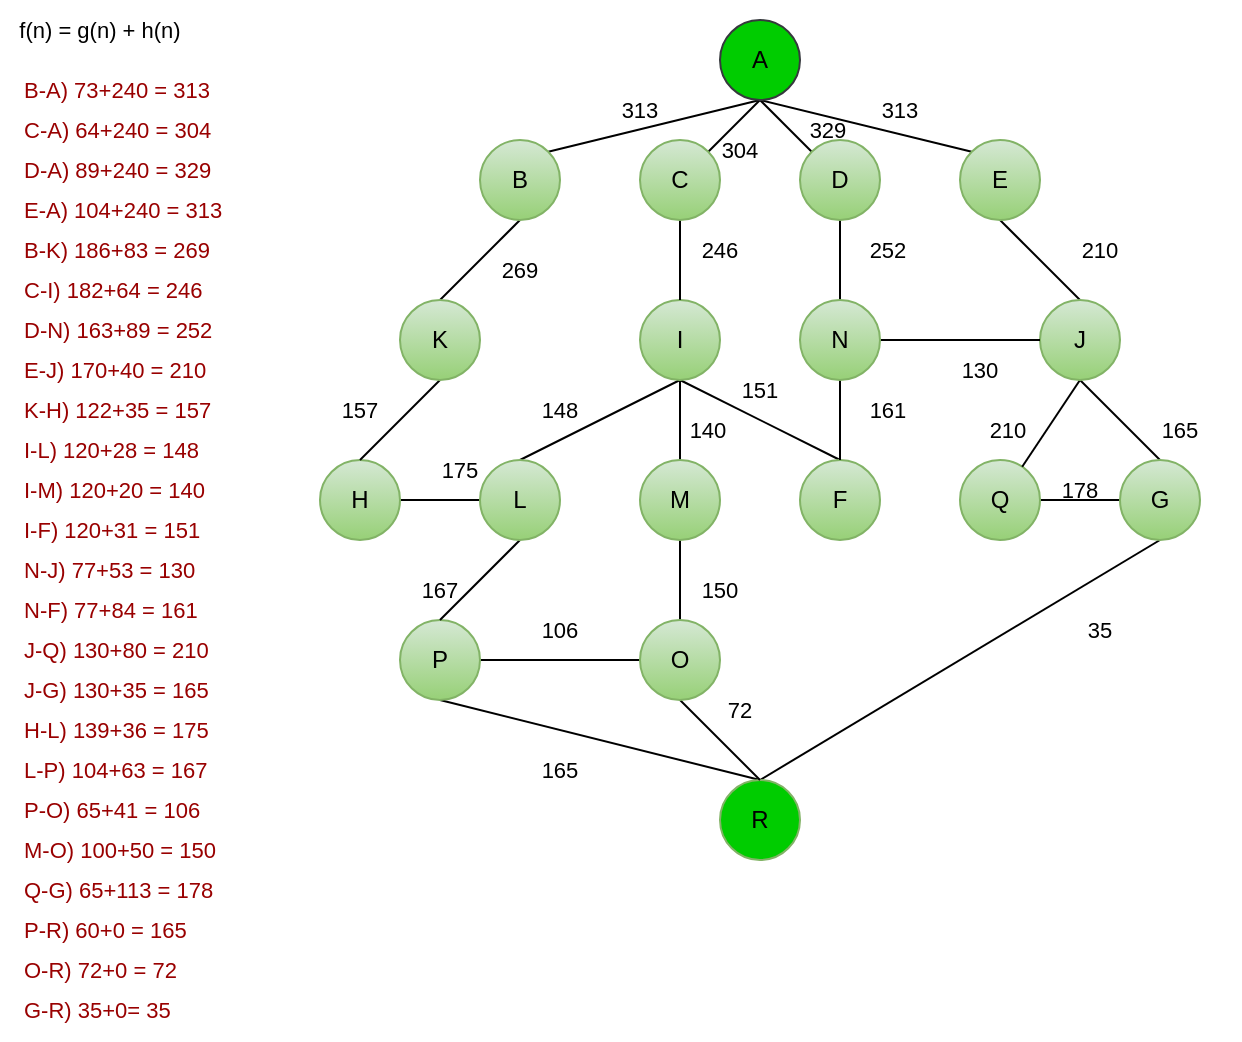 <mxfile version="21.3.2" type="github">
  <diagram name="Página-1" id="oW6UBJfB_h0LVxH8RLMC">
    <mxGraphModel dx="880" dy="484" grid="1" gridSize="10" guides="1" tooltips="1" connect="1" arrows="1" fold="1" page="1" pageScale="1" pageWidth="827" pageHeight="1169" math="0" shadow="0">
      <root>
        <mxCell id="0" />
        <mxCell id="1" parent="0" />
        <mxCell id="JGHtlCT4hF4dQ-zpvAsc-19" style="rounded=0;orthogonalLoop=1;jettySize=auto;html=1;exitX=0.5;exitY=1;exitDx=0;exitDy=0;endArrow=none;endFill=0;" edge="1" parent="1" source="JGHtlCT4hF4dQ-zpvAsc-1" target="JGHtlCT4hF4dQ-zpvAsc-15">
          <mxGeometry relative="1" as="geometry" />
        </mxCell>
        <mxCell id="JGHtlCT4hF4dQ-zpvAsc-20" style="edgeStyle=none;shape=connector;rounded=0;orthogonalLoop=1;jettySize=auto;html=1;exitX=0.5;exitY=1;exitDx=0;exitDy=0;entryX=1;entryY=0;entryDx=0;entryDy=0;labelBackgroundColor=default;strokeColor=default;fontFamily=Helvetica;fontSize=11;fontColor=default;endArrow=none;endFill=0;exitPerimeter=0;" edge="1" parent="1" source="JGHtlCT4hF4dQ-zpvAsc-1" target="JGHtlCT4hF4dQ-zpvAsc-2">
          <mxGeometry relative="1" as="geometry" />
        </mxCell>
        <mxCell id="JGHtlCT4hF4dQ-zpvAsc-22" style="edgeStyle=none;shape=connector;rounded=0;orthogonalLoop=1;jettySize=auto;html=1;exitX=0.5;exitY=1;exitDx=0;exitDy=0;entryX=0;entryY=0;entryDx=0;entryDy=0;labelBackgroundColor=default;strokeColor=default;fontFamily=Helvetica;fontSize=11;fontColor=default;endArrow=none;endFill=0;" edge="1" parent="1" source="JGHtlCT4hF4dQ-zpvAsc-1" target="JGHtlCT4hF4dQ-zpvAsc-5">
          <mxGeometry relative="1" as="geometry" />
        </mxCell>
        <mxCell id="JGHtlCT4hF4dQ-zpvAsc-23" style="edgeStyle=none;shape=connector;rounded=0;orthogonalLoop=1;jettySize=auto;html=1;exitX=0.5;exitY=1;exitDx=0;exitDy=0;entryX=0;entryY=0;entryDx=0;entryDy=0;labelBackgroundColor=default;strokeColor=default;fontFamily=Helvetica;fontSize=11;fontColor=default;endArrow=none;endFill=0;" edge="1" parent="1" source="JGHtlCT4hF4dQ-zpvAsc-1" target="JGHtlCT4hF4dQ-zpvAsc-9">
          <mxGeometry relative="1" as="geometry" />
        </mxCell>
        <mxCell id="JGHtlCT4hF4dQ-zpvAsc-1" value="A" style="ellipse;whiteSpace=wrap;html=1;aspect=fixed;fillColor=#00CC00;strokeColor=#36393d;gradientColor=#00CC00;" vertex="1" parent="1">
          <mxGeometry x="360" y="20" width="40" height="40" as="geometry" />
        </mxCell>
        <mxCell id="JGHtlCT4hF4dQ-zpvAsc-24" style="edgeStyle=none;shape=connector;rounded=0;orthogonalLoop=1;jettySize=auto;html=1;exitX=0.5;exitY=1;exitDx=0;exitDy=0;entryX=0.5;entryY=0;entryDx=0;entryDy=0;labelBackgroundColor=default;strokeColor=default;fontFamily=Helvetica;fontSize=11;fontColor=default;endArrow=none;endFill=0;" edge="1" parent="1" source="JGHtlCT4hF4dQ-zpvAsc-2" target="JGHtlCT4hF4dQ-zpvAsc-13">
          <mxGeometry relative="1" as="geometry" />
        </mxCell>
        <mxCell id="JGHtlCT4hF4dQ-zpvAsc-2" value="B" style="ellipse;whiteSpace=wrap;html=1;aspect=fixed;fillColor=#d5e8d4;strokeColor=#82b366;gradientColor=#97d077;" vertex="1" parent="1">
          <mxGeometry x="240" y="80" width="40" height="40" as="geometry" />
        </mxCell>
        <mxCell id="JGHtlCT4hF4dQ-zpvAsc-44" value="" style="edgeStyle=none;shape=connector;rounded=0;orthogonalLoop=1;jettySize=auto;html=1;labelBackgroundColor=default;strokeColor=default;fontFamily=Helvetica;fontSize=11;fontColor=default;endArrow=none;endFill=0;" edge="1" parent="1" source="JGHtlCT4hF4dQ-zpvAsc-3" target="JGHtlCT4hF4dQ-zpvAsc-8">
          <mxGeometry relative="1" as="geometry" />
        </mxCell>
        <mxCell id="JGHtlCT4hF4dQ-zpvAsc-3" value="Q" style="ellipse;whiteSpace=wrap;html=1;aspect=fixed;fillColor=#d5e8d4;strokeColor=#82b366;gradientColor=#97d077;" vertex="1" parent="1">
          <mxGeometry x="480" y="240" width="40" height="40" as="geometry" />
        </mxCell>
        <mxCell id="JGHtlCT4hF4dQ-zpvAsc-41" style="edgeStyle=none;shape=connector;rounded=0;orthogonalLoop=1;jettySize=auto;html=1;exitX=1;exitY=0.5;exitDx=0;exitDy=0;entryX=0;entryY=0.5;entryDx=0;entryDy=0;labelBackgroundColor=default;strokeColor=default;fontFamily=Helvetica;fontSize=11;fontColor=default;endArrow=none;endFill=0;" edge="1" parent="1" source="JGHtlCT4hF4dQ-zpvAsc-4" target="JGHtlCT4hF4dQ-zpvAsc-38">
          <mxGeometry relative="1" as="geometry" />
        </mxCell>
        <mxCell id="JGHtlCT4hF4dQ-zpvAsc-47" style="edgeStyle=none;shape=connector;rounded=0;orthogonalLoop=1;jettySize=auto;html=1;exitX=0.5;exitY=1;exitDx=0;exitDy=0;entryX=0.5;entryY=0;entryDx=0;entryDy=0;labelBackgroundColor=default;strokeColor=default;fontFamily=Helvetica;fontSize=11;fontColor=default;endArrow=none;endFill=0;" edge="1" parent="1" source="JGHtlCT4hF4dQ-zpvAsc-4" target="JGHtlCT4hF4dQ-zpvAsc-17">
          <mxGeometry relative="1" as="geometry" />
        </mxCell>
        <mxCell id="JGHtlCT4hF4dQ-zpvAsc-4" value="P" style="ellipse;whiteSpace=wrap;html=1;aspect=fixed;fillColor=#d5e8d4;strokeColor=#82b366;gradientColor=#97d077;" vertex="1" parent="1">
          <mxGeometry x="200" y="320" width="40" height="40" as="geometry" />
        </mxCell>
        <mxCell id="JGHtlCT4hF4dQ-zpvAsc-27" style="edgeStyle=none;shape=connector;rounded=0;orthogonalLoop=1;jettySize=auto;html=1;exitX=0.5;exitY=1;exitDx=0;exitDy=0;entryX=0.5;entryY=0;entryDx=0;entryDy=0;labelBackgroundColor=default;strokeColor=default;fontFamily=Helvetica;fontSize=11;fontColor=default;endArrow=none;endFill=0;" edge="1" parent="1" source="JGHtlCT4hF4dQ-zpvAsc-5" target="JGHtlCT4hF4dQ-zpvAsc-7">
          <mxGeometry relative="1" as="geometry" />
        </mxCell>
        <mxCell id="JGHtlCT4hF4dQ-zpvAsc-5" value="E" style="ellipse;whiteSpace=wrap;html=1;aspect=fixed;fillColor=#d5e8d4;strokeColor=#82b366;gradientColor=#97d077;" vertex="1" parent="1">
          <mxGeometry x="480" y="80" width="40" height="40" as="geometry" />
        </mxCell>
        <mxCell id="JGHtlCT4hF4dQ-zpvAsc-37" style="edgeStyle=none;shape=connector;rounded=0;orthogonalLoop=1;jettySize=auto;html=1;exitX=0.5;exitY=1;exitDx=0;exitDy=0;entryX=0.5;entryY=0;entryDx=0;entryDy=0;labelBackgroundColor=default;strokeColor=default;fontFamily=Helvetica;fontSize=11;fontColor=default;endArrow=none;endFill=0;" edge="1" parent="1" source="JGHtlCT4hF4dQ-zpvAsc-7" target="JGHtlCT4hF4dQ-zpvAsc-8">
          <mxGeometry relative="1" as="geometry" />
        </mxCell>
        <mxCell id="JGHtlCT4hF4dQ-zpvAsc-42" style="edgeStyle=none;shape=connector;rounded=0;orthogonalLoop=1;jettySize=auto;html=1;exitX=0.5;exitY=1;exitDx=0;exitDy=0;labelBackgroundColor=default;strokeColor=default;fontFamily=Helvetica;fontSize=11;fontColor=default;endArrow=none;endFill=0;" edge="1" parent="1" source="JGHtlCT4hF4dQ-zpvAsc-7" target="JGHtlCT4hF4dQ-zpvAsc-3">
          <mxGeometry relative="1" as="geometry" />
        </mxCell>
        <mxCell id="JGHtlCT4hF4dQ-zpvAsc-7" value="J" style="ellipse;whiteSpace=wrap;html=1;aspect=fixed;fillColor=#d5e8d4;strokeColor=#82b366;gradientColor=#97d077;" vertex="1" parent="1">
          <mxGeometry x="520" y="160" width="40" height="40" as="geometry" />
        </mxCell>
        <mxCell id="JGHtlCT4hF4dQ-zpvAsc-45" style="edgeStyle=none;shape=connector;rounded=0;orthogonalLoop=1;jettySize=auto;html=1;exitX=0.5;exitY=1;exitDx=0;exitDy=0;entryX=0.5;entryY=0;entryDx=0;entryDy=0;labelBackgroundColor=default;strokeColor=default;fontFamily=Helvetica;fontSize=11;fontColor=default;endArrow=none;endFill=0;" edge="1" parent="1" source="JGHtlCT4hF4dQ-zpvAsc-8" target="JGHtlCT4hF4dQ-zpvAsc-17">
          <mxGeometry relative="1" as="geometry" />
        </mxCell>
        <mxCell id="JGHtlCT4hF4dQ-zpvAsc-8" value="G" style="ellipse;whiteSpace=wrap;html=1;aspect=fixed;fillColor=#d5e8d4;strokeColor=#82b366;gradientColor=#97d077;" vertex="1" parent="1">
          <mxGeometry x="560" y="240" width="40" height="40" as="geometry" />
        </mxCell>
        <mxCell id="JGHtlCT4hF4dQ-zpvAsc-28" style="edgeStyle=none;shape=connector;rounded=0;orthogonalLoop=1;jettySize=auto;html=1;exitX=0.5;exitY=1;exitDx=0;exitDy=0;entryX=0.5;entryY=0;entryDx=0;entryDy=0;labelBackgroundColor=default;strokeColor=default;fontFamily=Helvetica;fontSize=11;fontColor=default;endArrow=none;endFill=0;" edge="1" parent="1" source="JGHtlCT4hF4dQ-zpvAsc-9" target="JGHtlCT4hF4dQ-zpvAsc-18">
          <mxGeometry relative="1" as="geometry" />
        </mxCell>
        <mxCell id="JGHtlCT4hF4dQ-zpvAsc-9" value="D" style="ellipse;whiteSpace=wrap;html=1;aspect=fixed;fillColor=#d5e8d4;strokeColor=#82b366;gradientColor=#97d077;" vertex="1" parent="1">
          <mxGeometry x="400" y="80" width="40" height="40" as="geometry" />
        </mxCell>
        <mxCell id="JGHtlCT4hF4dQ-zpvAsc-32" style="edgeStyle=none;shape=connector;rounded=0;orthogonalLoop=1;jettySize=auto;html=1;exitX=0.5;exitY=1;exitDx=0;exitDy=0;entryX=0.5;entryY=0;entryDx=0;entryDy=0;labelBackgroundColor=default;strokeColor=default;fontFamily=Helvetica;fontSize=11;fontColor=default;endArrow=none;endFill=0;" edge="1" parent="1" source="JGHtlCT4hF4dQ-zpvAsc-10" target="JGHtlCT4hF4dQ-zpvAsc-14">
          <mxGeometry relative="1" as="geometry" />
        </mxCell>
        <mxCell id="JGHtlCT4hF4dQ-zpvAsc-33" style="edgeStyle=none;shape=connector;rounded=0;orthogonalLoop=1;jettySize=auto;html=1;exitX=0.5;exitY=1;exitDx=0;exitDy=0;entryX=0.5;entryY=0;entryDx=0;entryDy=0;labelBackgroundColor=default;strokeColor=default;fontFamily=Helvetica;fontSize=11;fontColor=default;endArrow=none;endFill=0;" edge="1" parent="1" source="JGHtlCT4hF4dQ-zpvAsc-10" target="JGHtlCT4hF4dQ-zpvAsc-11">
          <mxGeometry relative="1" as="geometry" />
        </mxCell>
        <mxCell id="JGHtlCT4hF4dQ-zpvAsc-34" style="edgeStyle=none;shape=connector;rounded=0;orthogonalLoop=1;jettySize=auto;html=1;exitX=0.5;exitY=1;exitDx=0;exitDy=0;entryX=0.5;entryY=0;entryDx=0;entryDy=0;labelBackgroundColor=default;strokeColor=default;fontFamily=Helvetica;fontSize=11;fontColor=default;endArrow=none;endFill=0;" edge="1" parent="1" source="JGHtlCT4hF4dQ-zpvAsc-10" target="JGHtlCT4hF4dQ-zpvAsc-16">
          <mxGeometry relative="1" as="geometry" />
        </mxCell>
        <mxCell id="JGHtlCT4hF4dQ-zpvAsc-10" value="I" style="ellipse;whiteSpace=wrap;html=1;aspect=fixed;fillColor=#d5e8d4;strokeColor=#82b366;gradientColor=#97d077;" vertex="1" parent="1">
          <mxGeometry x="320" y="160" width="40" height="40" as="geometry" />
        </mxCell>
        <mxCell id="JGHtlCT4hF4dQ-zpvAsc-40" style="edgeStyle=none;shape=connector;rounded=0;orthogonalLoop=1;jettySize=auto;html=1;exitX=0.5;exitY=1;exitDx=0;exitDy=0;entryX=0.5;entryY=0;entryDx=0;entryDy=0;labelBackgroundColor=default;strokeColor=default;fontFamily=Helvetica;fontSize=11;fontColor=default;endArrow=none;endFill=0;" edge="1" parent="1" source="JGHtlCT4hF4dQ-zpvAsc-11" target="JGHtlCT4hF4dQ-zpvAsc-38">
          <mxGeometry relative="1" as="geometry" />
        </mxCell>
        <mxCell id="JGHtlCT4hF4dQ-zpvAsc-11" value="M" style="ellipse;whiteSpace=wrap;html=1;aspect=fixed;fillColor=#d5e8d4;strokeColor=#82b366;gradientColor=#97d077;" vertex="1" parent="1">
          <mxGeometry x="320" y="240" width="40" height="40" as="geometry" />
        </mxCell>
        <mxCell id="JGHtlCT4hF4dQ-zpvAsc-31" style="edgeStyle=none;shape=connector;rounded=0;orthogonalLoop=1;jettySize=auto;html=1;exitX=1;exitY=0.5;exitDx=0;exitDy=0;entryX=0;entryY=0.5;entryDx=0;entryDy=0;labelBackgroundColor=default;strokeColor=default;fontFamily=Helvetica;fontSize=11;fontColor=default;endArrow=none;endFill=0;" edge="1" parent="1" source="JGHtlCT4hF4dQ-zpvAsc-12" target="JGHtlCT4hF4dQ-zpvAsc-14">
          <mxGeometry relative="1" as="geometry" />
        </mxCell>
        <mxCell id="JGHtlCT4hF4dQ-zpvAsc-12" value="H" style="ellipse;whiteSpace=wrap;html=1;aspect=fixed;fillColor=#d5e8d4;strokeColor=#82b366;gradientColor=#97d077;" vertex="1" parent="1">
          <mxGeometry x="160" y="240" width="40" height="40" as="geometry" />
        </mxCell>
        <mxCell id="JGHtlCT4hF4dQ-zpvAsc-30" style="edgeStyle=none;shape=connector;rounded=0;orthogonalLoop=1;jettySize=auto;html=1;exitX=0.5;exitY=1;exitDx=0;exitDy=0;entryX=0.5;entryY=0;entryDx=0;entryDy=0;labelBackgroundColor=default;strokeColor=default;fontFamily=Helvetica;fontSize=11;fontColor=default;endArrow=none;endFill=0;" edge="1" parent="1" source="JGHtlCT4hF4dQ-zpvAsc-13" target="JGHtlCT4hF4dQ-zpvAsc-12">
          <mxGeometry relative="1" as="geometry" />
        </mxCell>
        <mxCell id="JGHtlCT4hF4dQ-zpvAsc-13" value="K" style="ellipse;whiteSpace=wrap;html=1;aspect=fixed;fillColor=#d5e8d4;strokeColor=#82b366;gradientColor=#97d077;" vertex="1" parent="1">
          <mxGeometry x="200" y="160" width="40" height="40" as="geometry" />
        </mxCell>
        <mxCell id="JGHtlCT4hF4dQ-zpvAsc-39" style="edgeStyle=none;shape=connector;rounded=0;orthogonalLoop=1;jettySize=auto;html=1;exitX=0.5;exitY=1;exitDx=0;exitDy=0;entryX=0.5;entryY=0;entryDx=0;entryDy=0;labelBackgroundColor=default;strokeColor=default;fontFamily=Helvetica;fontSize=11;fontColor=default;endArrow=none;endFill=0;" edge="1" parent="1" source="JGHtlCT4hF4dQ-zpvAsc-14" target="JGHtlCT4hF4dQ-zpvAsc-4">
          <mxGeometry relative="1" as="geometry" />
        </mxCell>
        <mxCell id="JGHtlCT4hF4dQ-zpvAsc-14" value="L" style="ellipse;whiteSpace=wrap;html=1;aspect=fixed;fillColor=#d5e8d4;strokeColor=#82b366;gradientColor=#97d077;" vertex="1" parent="1">
          <mxGeometry x="240" y="240" width="40" height="40" as="geometry" />
        </mxCell>
        <mxCell id="JGHtlCT4hF4dQ-zpvAsc-25" style="edgeStyle=none;shape=connector;rounded=0;orthogonalLoop=1;jettySize=auto;html=1;exitX=0.5;exitY=1;exitDx=0;exitDy=0;labelBackgroundColor=default;strokeColor=default;fontFamily=Helvetica;fontSize=11;fontColor=default;endArrow=none;endFill=0;" edge="1" parent="1" source="JGHtlCT4hF4dQ-zpvAsc-15" target="JGHtlCT4hF4dQ-zpvAsc-10">
          <mxGeometry relative="1" as="geometry" />
        </mxCell>
        <mxCell id="JGHtlCT4hF4dQ-zpvAsc-15" value="C" style="ellipse;whiteSpace=wrap;html=1;aspect=fixed;fillColor=#d5e8d4;strokeColor=#82b366;gradientColor=#97d077;" vertex="1" parent="1">
          <mxGeometry x="320" y="80" width="40" height="40" as="geometry" />
        </mxCell>
        <mxCell id="JGHtlCT4hF4dQ-zpvAsc-16" value="F" style="ellipse;whiteSpace=wrap;html=1;aspect=fixed;fillColor=#d5e8d4;strokeColor=#82b366;gradientColor=#97d077;" vertex="1" parent="1">
          <mxGeometry x="400" y="240" width="40" height="40" as="geometry" />
        </mxCell>
        <mxCell id="JGHtlCT4hF4dQ-zpvAsc-17" value="R" style="ellipse;whiteSpace=wrap;html=1;aspect=fixed;fillColor=#00CC00;strokeColor=#82b366;gradientColor=#00CC00;" vertex="1" parent="1">
          <mxGeometry x="360" y="400" width="40" height="40" as="geometry" />
        </mxCell>
        <mxCell id="JGHtlCT4hF4dQ-zpvAsc-35" style="edgeStyle=none;shape=connector;rounded=0;orthogonalLoop=1;jettySize=auto;html=1;exitX=0.5;exitY=1;exitDx=0;exitDy=0;entryX=0.5;entryY=0;entryDx=0;entryDy=0;labelBackgroundColor=default;strokeColor=default;fontFamily=Helvetica;fontSize=11;fontColor=default;endArrow=none;endFill=0;" edge="1" parent="1" source="JGHtlCT4hF4dQ-zpvAsc-18" target="JGHtlCT4hF4dQ-zpvAsc-16">
          <mxGeometry relative="1" as="geometry" />
        </mxCell>
        <mxCell id="JGHtlCT4hF4dQ-zpvAsc-36" style="edgeStyle=none;shape=connector;rounded=0;orthogonalLoop=1;jettySize=auto;html=1;exitX=1;exitY=0.5;exitDx=0;exitDy=0;entryX=0;entryY=0.5;entryDx=0;entryDy=0;labelBackgroundColor=default;strokeColor=default;fontFamily=Helvetica;fontSize=11;fontColor=default;endArrow=none;endFill=0;" edge="1" parent="1" source="JGHtlCT4hF4dQ-zpvAsc-18" target="JGHtlCT4hF4dQ-zpvAsc-7">
          <mxGeometry relative="1" as="geometry" />
        </mxCell>
        <mxCell id="JGHtlCT4hF4dQ-zpvAsc-18" value="N" style="ellipse;whiteSpace=wrap;html=1;aspect=fixed;fillColor=#d5e8d4;strokeColor=#82b366;gradientColor=#97d077;" vertex="1" parent="1">
          <mxGeometry x="400" y="160" width="40" height="40" as="geometry" />
        </mxCell>
        <mxCell id="JGHtlCT4hF4dQ-zpvAsc-46" style="edgeStyle=none;shape=connector;rounded=0;orthogonalLoop=1;jettySize=auto;html=1;exitX=0.5;exitY=1;exitDx=0;exitDy=0;labelBackgroundColor=default;strokeColor=default;fontFamily=Helvetica;fontSize=11;fontColor=default;endArrow=none;endFill=0;" edge="1" parent="1" source="JGHtlCT4hF4dQ-zpvAsc-38">
          <mxGeometry relative="1" as="geometry">
            <mxPoint x="380" y="400" as="targetPoint" />
          </mxGeometry>
        </mxCell>
        <mxCell id="JGHtlCT4hF4dQ-zpvAsc-38" value="O" style="ellipse;whiteSpace=wrap;html=1;aspect=fixed;fillColor=#d5e8d4;strokeColor=#82b366;gradientColor=#97d077;" vertex="1" parent="1">
          <mxGeometry x="320" y="320" width="40" height="40" as="geometry" />
        </mxCell>
        <mxCell id="JGHtlCT4hF4dQ-zpvAsc-48" value="f(n) = g(n) + h(n)" style="text;html=1;strokeColor=none;fillColor=none;align=center;verticalAlign=middle;whiteSpace=wrap;rounded=0;fontSize=11;fontFamily=Helvetica;fontColor=default;" vertex="1" parent="1">
          <mxGeometry y="10" width="100" height="30" as="geometry" />
        </mxCell>
        <mxCell id="JGHtlCT4hF4dQ-zpvAsc-49" value="&lt;font color=&quot;#990000&quot;&gt;B-A) 73+240 = 313&lt;/font&gt;" style="text;html=1;strokeColor=none;fillColor=none;align=left;verticalAlign=middle;whiteSpace=wrap;rounded=0;fontSize=11;fontFamily=Helvetica;fontColor=default;" vertex="1" parent="1">
          <mxGeometry x="10" y="40" width="100" height="30" as="geometry" />
        </mxCell>
        <mxCell id="JGHtlCT4hF4dQ-zpvAsc-50" value="&lt;font color=&quot;#990000&quot;&gt;C-A) 64+240 = 304&lt;/font&gt;" style="text;html=1;strokeColor=none;fillColor=none;align=left;verticalAlign=middle;whiteSpace=wrap;rounded=0;fontSize=11;fontFamily=Helvetica;fontColor=default;" vertex="1" parent="1">
          <mxGeometry x="10" y="60" width="100" height="30" as="geometry" />
        </mxCell>
        <mxCell id="JGHtlCT4hF4dQ-zpvAsc-51" value="&lt;font color=&quot;#990000&quot;&gt;D-A) 89+240 = 329&lt;/font&gt;" style="text;html=1;strokeColor=none;fillColor=none;align=left;verticalAlign=middle;whiteSpace=wrap;rounded=0;fontSize=11;fontFamily=Helvetica;fontColor=default;" vertex="1" parent="1">
          <mxGeometry x="10" y="80" width="100" height="30" as="geometry" />
        </mxCell>
        <mxCell id="JGHtlCT4hF4dQ-zpvAsc-52" value="&lt;font color=&quot;#990000&quot;&gt;E-A) 104+240 = 313&lt;/font&gt;" style="text;html=1;strokeColor=none;fillColor=none;align=left;verticalAlign=middle;whiteSpace=wrap;rounded=0;fontSize=11;fontFamily=Helvetica;fontColor=default;" vertex="1" parent="1">
          <mxGeometry x="10" y="100" width="110" height="30" as="geometry" />
        </mxCell>
        <mxCell id="JGHtlCT4hF4dQ-zpvAsc-53" value="&lt;font color=&quot;#990000&quot;&gt;B-K) 186+83 = 269&lt;/font&gt;" style="text;html=1;strokeColor=none;fillColor=none;align=left;verticalAlign=middle;whiteSpace=wrap;rounded=0;fontSize=11;fontFamily=Helvetica;fontColor=default;" vertex="1" parent="1">
          <mxGeometry x="10" y="120" width="100" height="30" as="geometry" />
        </mxCell>
        <mxCell id="JGHtlCT4hF4dQ-zpvAsc-54" value="&lt;font color=&quot;#990000&quot;&gt;C-I) 182+64 = 246&lt;/font&gt;" style="text;html=1;strokeColor=none;fillColor=none;align=left;verticalAlign=middle;whiteSpace=wrap;rounded=0;fontSize=11;fontFamily=Helvetica;fontColor=default;" vertex="1" parent="1">
          <mxGeometry x="10" y="140" width="100" height="30" as="geometry" />
        </mxCell>
        <mxCell id="JGHtlCT4hF4dQ-zpvAsc-55" value="&lt;font color=&quot;#990000&quot;&gt;D-N) 163+89 = 252&lt;/font&gt;" style="text;html=1;strokeColor=none;fillColor=none;align=left;verticalAlign=middle;whiteSpace=wrap;rounded=0;fontSize=11;fontFamily=Helvetica;fontColor=default;" vertex="1" parent="1">
          <mxGeometry x="10" y="160" width="100" height="30" as="geometry" />
        </mxCell>
        <mxCell id="JGHtlCT4hF4dQ-zpvAsc-56" value="&lt;font color=&quot;#990000&quot;&gt;E-J) 170+40 = 210&lt;/font&gt;" style="text;html=1;strokeColor=none;fillColor=none;align=left;verticalAlign=middle;whiteSpace=wrap;rounded=0;fontSize=11;fontFamily=Helvetica;fontColor=default;" vertex="1" parent="1">
          <mxGeometry x="10" y="180" width="100" height="30" as="geometry" />
        </mxCell>
        <mxCell id="JGHtlCT4hF4dQ-zpvAsc-57" value="&lt;font color=&quot;#990000&quot;&gt;K-H) 122+35 = 157&lt;/font&gt;" style="text;html=1;strokeColor=none;fillColor=none;align=left;verticalAlign=middle;whiteSpace=wrap;rounded=0;fontSize=11;fontFamily=Helvetica;fontColor=default;" vertex="1" parent="1">
          <mxGeometry x="10" y="200" width="100" height="30" as="geometry" />
        </mxCell>
        <mxCell id="JGHtlCT4hF4dQ-zpvAsc-58" value="&lt;font color=&quot;#990000&quot;&gt;I-L) 120+28 = 148&lt;/font&gt;" style="text;html=1;strokeColor=none;fillColor=none;align=left;verticalAlign=middle;whiteSpace=wrap;rounded=0;fontSize=11;fontFamily=Helvetica;fontColor=default;" vertex="1" parent="1">
          <mxGeometry x="10" y="220" width="100" height="30" as="geometry" />
        </mxCell>
        <mxCell id="JGHtlCT4hF4dQ-zpvAsc-59" value="&lt;font color=&quot;#990000&quot;&gt;I-M) 120+20 = 140&lt;/font&gt;" style="text;html=1;strokeColor=none;fillColor=none;align=left;verticalAlign=middle;whiteSpace=wrap;rounded=0;fontSize=11;fontFamily=Helvetica;fontColor=default;" vertex="1" parent="1">
          <mxGeometry x="10" y="240" width="100" height="30" as="geometry" />
        </mxCell>
        <mxCell id="JGHtlCT4hF4dQ-zpvAsc-60" value="&lt;font color=&quot;#990000&quot;&gt;I-F) 120+31 = 151&lt;/font&gt;" style="text;html=1;strokeColor=none;fillColor=none;align=left;verticalAlign=middle;whiteSpace=wrap;rounded=0;fontSize=11;fontFamily=Helvetica;fontColor=default;" vertex="1" parent="1">
          <mxGeometry x="10" y="260" width="100" height="30" as="geometry" />
        </mxCell>
        <mxCell id="JGHtlCT4hF4dQ-zpvAsc-61" value="&lt;font color=&quot;#990000&quot;&gt;N-J) 77+53 = 130&lt;/font&gt;" style="text;html=1;strokeColor=none;fillColor=none;align=left;verticalAlign=middle;whiteSpace=wrap;rounded=0;fontSize=11;fontFamily=Helvetica;fontColor=default;" vertex="1" parent="1">
          <mxGeometry x="10" y="280" width="100" height="30" as="geometry" />
        </mxCell>
        <mxCell id="JGHtlCT4hF4dQ-zpvAsc-62" value="&lt;font color=&quot;#990000&quot;&gt;N-F) 77+84 = 161&lt;/font&gt;" style="text;html=1;strokeColor=none;fillColor=none;align=left;verticalAlign=middle;whiteSpace=wrap;rounded=0;fontSize=11;fontFamily=Helvetica;fontColor=default;" vertex="1" parent="1">
          <mxGeometry x="10" y="300" width="100" height="30" as="geometry" />
        </mxCell>
        <mxCell id="JGHtlCT4hF4dQ-zpvAsc-63" value="&lt;font color=&quot;#990000&quot;&gt;J-Q) 130+80 = 210&lt;/font&gt;" style="text;html=1;strokeColor=none;fillColor=none;align=left;verticalAlign=middle;whiteSpace=wrap;rounded=0;fontSize=11;fontFamily=Helvetica;fontColor=default;" vertex="1" parent="1">
          <mxGeometry x="10" y="320" width="100" height="30" as="geometry" />
        </mxCell>
        <mxCell id="JGHtlCT4hF4dQ-zpvAsc-64" value="&lt;font color=&quot;#990000&quot;&gt;J-G) 130+35 = 165&lt;/font&gt;" style="text;html=1;strokeColor=none;fillColor=none;align=left;verticalAlign=middle;whiteSpace=wrap;rounded=0;fontSize=11;fontFamily=Helvetica;fontColor=default;" vertex="1" parent="1">
          <mxGeometry x="10" y="340" width="100" height="30" as="geometry" />
        </mxCell>
        <mxCell id="JGHtlCT4hF4dQ-zpvAsc-65" value="&lt;font color=&quot;#990000&quot;&gt;H-L) 139+36 = 175&lt;/font&gt;" style="text;html=1;strokeColor=none;fillColor=none;align=left;verticalAlign=middle;whiteSpace=wrap;rounded=0;fontSize=11;fontFamily=Helvetica;fontColor=default;" vertex="1" parent="1">
          <mxGeometry x="10" y="360" width="100" height="30" as="geometry" />
        </mxCell>
        <mxCell id="JGHtlCT4hF4dQ-zpvAsc-66" value="&lt;font color=&quot;#990000&quot;&gt;L-P) 104+63 = 167&lt;/font&gt;" style="text;html=1;strokeColor=none;fillColor=none;align=left;verticalAlign=middle;whiteSpace=wrap;rounded=0;fontSize=11;fontFamily=Helvetica;fontColor=default;" vertex="1" parent="1">
          <mxGeometry x="10" y="380" width="100" height="30" as="geometry" />
        </mxCell>
        <mxCell id="JGHtlCT4hF4dQ-zpvAsc-67" value="&lt;font color=&quot;#990000&quot;&gt;P-O) 65+41 = 106&lt;/font&gt;" style="text;html=1;strokeColor=none;fillColor=none;align=left;verticalAlign=middle;whiteSpace=wrap;rounded=0;fontSize=11;fontFamily=Helvetica;fontColor=default;" vertex="1" parent="1">
          <mxGeometry x="10" y="400" width="100" height="30" as="geometry" />
        </mxCell>
        <mxCell id="JGHtlCT4hF4dQ-zpvAsc-68" value="&lt;font color=&quot;#990000&quot;&gt;M-O) 100+50 = 150&lt;/font&gt;" style="text;html=1;strokeColor=none;fillColor=none;align=left;verticalAlign=middle;whiteSpace=wrap;rounded=0;fontSize=11;fontFamily=Helvetica;fontColor=default;" vertex="1" parent="1">
          <mxGeometry x="10" y="420" width="100" height="30" as="geometry" />
        </mxCell>
        <mxCell id="JGHtlCT4hF4dQ-zpvAsc-69" value="&lt;font color=&quot;#990000&quot;&gt;Q-G) 65+113 = 178&lt;/font&gt;" style="text;html=1;strokeColor=none;fillColor=none;align=left;verticalAlign=middle;whiteSpace=wrap;rounded=0;fontSize=11;fontFamily=Helvetica;fontColor=default;" vertex="1" parent="1">
          <mxGeometry x="10" y="440" width="100" height="30" as="geometry" />
        </mxCell>
        <mxCell id="JGHtlCT4hF4dQ-zpvAsc-70" value="&lt;font color=&quot;#990000&quot;&gt;P-R) 60+0 = 165&lt;/font&gt;" style="text;html=1;strokeColor=none;fillColor=none;align=left;verticalAlign=middle;whiteSpace=wrap;rounded=0;fontSize=11;fontFamily=Helvetica;fontColor=default;" vertex="1" parent="1">
          <mxGeometry x="10" y="460" width="100" height="30" as="geometry" />
        </mxCell>
        <mxCell id="JGHtlCT4hF4dQ-zpvAsc-71" value="&lt;font color=&quot;#990000&quot;&gt;O-R) 72+0 = 72&lt;/font&gt;" style="text;html=1;strokeColor=none;fillColor=none;align=left;verticalAlign=middle;whiteSpace=wrap;rounded=0;fontSize=11;fontFamily=Helvetica;fontColor=default;" vertex="1" parent="1">
          <mxGeometry x="10" y="480" width="100" height="30" as="geometry" />
        </mxCell>
        <mxCell id="JGHtlCT4hF4dQ-zpvAsc-73" value="&lt;font color=&quot;#990000&quot;&gt;G-R) 35+0= 35&lt;/font&gt;" style="text;html=1;strokeColor=none;fillColor=none;align=left;verticalAlign=middle;whiteSpace=wrap;rounded=0;fontSize=11;fontFamily=Helvetica;fontColor=default;" vertex="1" parent="1">
          <mxGeometry x="10" y="500" width="100" height="30" as="geometry" />
        </mxCell>
        <mxCell id="JGHtlCT4hF4dQ-zpvAsc-75" value="313" style="text;html=1;strokeColor=none;fillColor=none;align=center;verticalAlign=middle;whiteSpace=wrap;rounded=0;fontSize=11;fontFamily=Helvetica;fontColor=default;" vertex="1" parent="1">
          <mxGeometry x="290" y="50" width="60" height="30" as="geometry" />
        </mxCell>
        <mxCell id="JGHtlCT4hF4dQ-zpvAsc-76" value="313" style="text;html=1;strokeColor=none;fillColor=none;align=center;verticalAlign=middle;whiteSpace=wrap;rounded=0;fontSize=11;fontFamily=Helvetica;fontColor=default;" vertex="1" parent="1">
          <mxGeometry x="420" y="50" width="60" height="30" as="geometry" />
        </mxCell>
        <mxCell id="JGHtlCT4hF4dQ-zpvAsc-77" value="304" style="text;html=1;strokeColor=none;fillColor=none;align=center;verticalAlign=middle;whiteSpace=wrap;rounded=0;fontSize=11;fontFamily=Helvetica;fontColor=default;" vertex="1" parent="1">
          <mxGeometry x="340" y="70" width="60" height="30" as="geometry" />
        </mxCell>
        <mxCell id="JGHtlCT4hF4dQ-zpvAsc-81" value="329" style="text;html=1;strokeColor=none;fillColor=none;align=center;verticalAlign=middle;whiteSpace=wrap;rounded=0;fontSize=11;fontFamily=Helvetica;fontColor=default;" vertex="1" parent="1">
          <mxGeometry x="384" y="60" width="60" height="30" as="geometry" />
        </mxCell>
        <mxCell id="JGHtlCT4hF4dQ-zpvAsc-83" value="210" style="text;html=1;strokeColor=none;fillColor=none;align=center;verticalAlign=middle;whiteSpace=wrap;rounded=0;fontSize=11;fontFamily=Helvetica;fontColor=default;" vertex="1" parent="1">
          <mxGeometry x="520" y="120" width="60" height="30" as="geometry" />
        </mxCell>
        <mxCell id="JGHtlCT4hF4dQ-zpvAsc-86" value="252" style="text;html=1;strokeColor=none;fillColor=none;align=center;verticalAlign=middle;whiteSpace=wrap;rounded=0;fontSize=11;fontFamily=Helvetica;fontColor=default;" vertex="1" parent="1">
          <mxGeometry x="414" y="120" width="60" height="30" as="geometry" />
        </mxCell>
        <mxCell id="JGHtlCT4hF4dQ-zpvAsc-87" value="246" style="text;html=1;strokeColor=none;fillColor=none;align=center;verticalAlign=middle;whiteSpace=wrap;rounded=0;fontSize=11;fontFamily=Helvetica;fontColor=default;" vertex="1" parent="1">
          <mxGeometry x="330" y="120" width="60" height="30" as="geometry" />
        </mxCell>
        <mxCell id="JGHtlCT4hF4dQ-zpvAsc-88" value="269" style="text;html=1;strokeColor=none;fillColor=none;align=center;verticalAlign=middle;whiteSpace=wrap;rounded=0;fontSize=11;fontFamily=Helvetica;fontColor=default;" vertex="1" parent="1">
          <mxGeometry x="230" y="130" width="60" height="30" as="geometry" />
        </mxCell>
        <mxCell id="JGHtlCT4hF4dQ-zpvAsc-89" value="130" style="text;html=1;strokeColor=none;fillColor=none;align=center;verticalAlign=middle;whiteSpace=wrap;rounded=0;fontSize=11;fontFamily=Helvetica;fontColor=default;" vertex="1" parent="1">
          <mxGeometry x="460" y="180" width="60" height="30" as="geometry" />
        </mxCell>
        <mxCell id="JGHtlCT4hF4dQ-zpvAsc-90" value="161" style="text;html=1;strokeColor=none;fillColor=none;align=center;verticalAlign=middle;whiteSpace=wrap;rounded=0;fontSize=11;fontFamily=Helvetica;fontColor=default;" vertex="1" parent="1">
          <mxGeometry x="414" y="200" width="60" height="30" as="geometry" />
        </mxCell>
        <mxCell id="JGHtlCT4hF4dQ-zpvAsc-91" value="151" style="text;html=1;strokeColor=none;fillColor=none;align=center;verticalAlign=middle;whiteSpace=wrap;rounded=0;fontSize=11;fontFamily=Helvetica;fontColor=default;" vertex="1" parent="1">
          <mxGeometry x="350" y="190" width="60" height="30" as="geometry" />
        </mxCell>
        <mxCell id="JGHtlCT4hF4dQ-zpvAsc-92" value="140" style="text;html=1;strokeColor=none;fillColor=none;align=center;verticalAlign=middle;whiteSpace=wrap;rounded=0;fontSize=11;fontFamily=Helvetica;fontColor=default;" vertex="1" parent="1">
          <mxGeometry x="324" y="210" width="60" height="30" as="geometry" />
        </mxCell>
        <mxCell id="JGHtlCT4hF4dQ-zpvAsc-93" value="148" style="text;html=1;strokeColor=none;fillColor=none;align=center;verticalAlign=middle;whiteSpace=wrap;rounded=0;fontSize=11;fontFamily=Helvetica;fontColor=default;" vertex="1" parent="1">
          <mxGeometry x="250" y="200" width="60" height="30" as="geometry" />
        </mxCell>
        <mxCell id="JGHtlCT4hF4dQ-zpvAsc-94" value="157" style="text;html=1;strokeColor=none;fillColor=none;align=center;verticalAlign=middle;whiteSpace=wrap;rounded=0;fontSize=11;fontFamily=Helvetica;fontColor=default;" vertex="1" parent="1">
          <mxGeometry x="150" y="200" width="60" height="30" as="geometry" />
        </mxCell>
        <mxCell id="JGHtlCT4hF4dQ-zpvAsc-95" value="175" style="text;html=1;strokeColor=none;fillColor=none;align=center;verticalAlign=middle;whiteSpace=wrap;rounded=0;fontSize=11;fontFamily=Helvetica;fontColor=default;" vertex="1" parent="1">
          <mxGeometry x="200" y="230" width="60" height="30" as="geometry" />
        </mxCell>
        <mxCell id="JGHtlCT4hF4dQ-zpvAsc-96" value="165" style="text;html=1;strokeColor=none;fillColor=none;align=center;verticalAlign=middle;whiteSpace=wrap;rounded=0;fontSize=11;fontFamily=Helvetica;fontColor=default;" vertex="1" parent="1">
          <mxGeometry x="560" y="210" width="60" height="30" as="geometry" />
        </mxCell>
        <mxCell id="JGHtlCT4hF4dQ-zpvAsc-97" value="210" style="text;html=1;strokeColor=none;fillColor=none;align=center;verticalAlign=middle;whiteSpace=wrap;rounded=0;fontSize=11;fontFamily=Helvetica;fontColor=default;" vertex="1" parent="1">
          <mxGeometry x="474" y="210" width="60" height="30" as="geometry" />
        </mxCell>
        <mxCell id="JGHtlCT4hF4dQ-zpvAsc-98" value="178" style="text;html=1;strokeColor=none;fillColor=none;align=center;verticalAlign=middle;whiteSpace=wrap;rounded=0;fontSize=11;fontFamily=Helvetica;fontColor=default;" vertex="1" parent="1">
          <mxGeometry x="510" y="240" width="60" height="30" as="geometry" />
        </mxCell>
        <mxCell id="JGHtlCT4hF4dQ-zpvAsc-99" value="35" style="text;html=1;strokeColor=none;fillColor=none;align=center;verticalAlign=middle;whiteSpace=wrap;rounded=0;fontSize=11;fontFamily=Helvetica;fontColor=default;" vertex="1" parent="1">
          <mxGeometry x="520" y="310" width="60" height="30" as="geometry" />
        </mxCell>
        <mxCell id="JGHtlCT4hF4dQ-zpvAsc-100" value="150" style="text;html=1;strokeColor=none;fillColor=none;align=center;verticalAlign=middle;whiteSpace=wrap;rounded=0;fontSize=11;fontFamily=Helvetica;fontColor=default;" vertex="1" parent="1">
          <mxGeometry x="330" y="290" width="60" height="30" as="geometry" />
        </mxCell>
        <mxCell id="JGHtlCT4hF4dQ-zpvAsc-103" value="167" style="text;html=1;strokeColor=none;fillColor=none;align=center;verticalAlign=middle;whiteSpace=wrap;rounded=0;fontSize=11;fontFamily=Helvetica;fontColor=default;" vertex="1" parent="1">
          <mxGeometry x="190" y="290" width="60" height="30" as="geometry" />
        </mxCell>
        <mxCell id="JGHtlCT4hF4dQ-zpvAsc-104" value="106" style="text;html=1;strokeColor=none;fillColor=none;align=center;verticalAlign=middle;whiteSpace=wrap;rounded=0;fontSize=11;fontFamily=Helvetica;fontColor=default;" vertex="1" parent="1">
          <mxGeometry x="250" y="310" width="60" height="30" as="geometry" />
        </mxCell>
        <mxCell id="JGHtlCT4hF4dQ-zpvAsc-106" value="72" style="text;html=1;strokeColor=none;fillColor=none;align=center;verticalAlign=middle;whiteSpace=wrap;rounded=0;fontSize=11;fontFamily=Helvetica;fontColor=default;" vertex="1" parent="1">
          <mxGeometry x="340" y="350" width="60" height="30" as="geometry" />
        </mxCell>
        <mxCell id="JGHtlCT4hF4dQ-zpvAsc-107" value="165" style="text;html=1;strokeColor=none;fillColor=none;align=center;verticalAlign=middle;whiteSpace=wrap;rounded=0;fontSize=11;fontFamily=Helvetica;fontColor=default;" vertex="1" parent="1">
          <mxGeometry x="250" y="380" width="60" height="30" as="geometry" />
        </mxCell>
      </root>
    </mxGraphModel>
  </diagram>
</mxfile>
